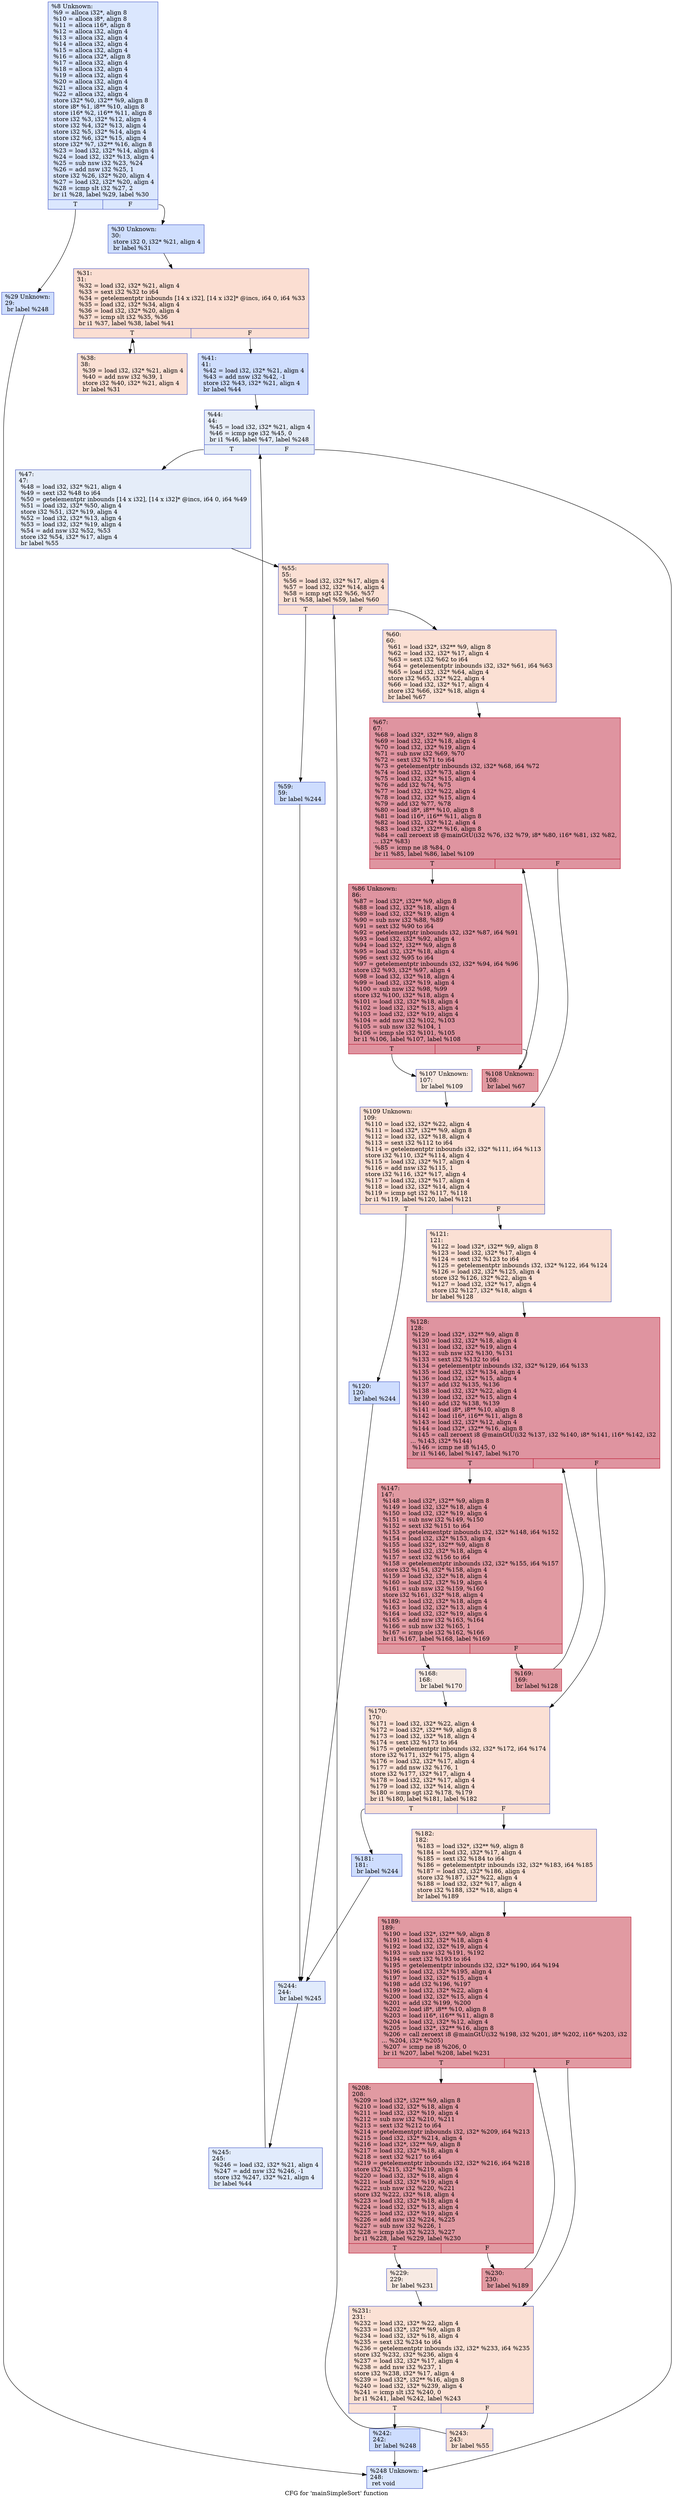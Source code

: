 digraph "CFG for 'mainSimpleSort' function" {
	label="CFG for 'mainSimpleSort' function";

	Node0x55721d1ab6e0 [shape=record,color="#3d50c3ff", style=filled, fillcolor="#aec9fc70",label="{%8 Unknown:\l  %9 = alloca i32*, align 8\l  %10 = alloca i8*, align 8\l  %11 = alloca i16*, align 8\l  %12 = alloca i32, align 4\l  %13 = alloca i32, align 4\l  %14 = alloca i32, align 4\l  %15 = alloca i32, align 4\l  %16 = alloca i32*, align 8\l  %17 = alloca i32, align 4\l  %18 = alloca i32, align 4\l  %19 = alloca i32, align 4\l  %20 = alloca i32, align 4\l  %21 = alloca i32, align 4\l  %22 = alloca i32, align 4\l  store i32* %0, i32** %9, align 8\l  store i8* %1, i8** %10, align 8\l  store i16* %2, i16** %11, align 8\l  store i32 %3, i32* %12, align 4\l  store i32 %4, i32* %13, align 4\l  store i32 %5, i32* %14, align 4\l  store i32 %6, i32* %15, align 4\l  store i32* %7, i32** %16, align 8\l  %23 = load i32, i32* %14, align 4\l  %24 = load i32, i32* %13, align 4\l  %25 = sub nsw i32 %23, %24\l  %26 = add nsw i32 %25, 1\l  store i32 %26, i32* %20, align 4\l  %27 = load i32, i32* %20, align 4\l  %28 = icmp slt i32 %27, 2\l  br i1 %28, label %29, label %30\l|{<s0>T|<s1>F}}"];
	Node0x55721d1ab6e0:s0 -> Node0x55721d1ab4f0;
	Node0x55721d1ab6e0:s1 -> Node0x55721d1ac560;
	Node0x55721d1ab4f0 [shape=record,color="#3d50c3ff", style=filled, fillcolor="#93b5fe70",label="{%29 Unknown:\l29:                                               \l  br label %248\l}"];
	Node0x55721d1ab4f0 -> Node0x55721d1ac660;
	Node0x55721d1ac560 [shape=record,color="#3d50c3ff", style=filled, fillcolor="#93b5fe70",label="{%30 Unknown:\l30:                                               \l  store i32 0, i32* %21, align 4\l  br label %31\l}"];
	Node0x55721d1ac560 -> Node0x55721d1ac7b0;
	Node0x55721d1ac7b0 [shape=record,color="#3d50c3ff", style=filled, fillcolor="#f7b59970",label="{%31:\l31:                                               \l  %32 = load i32, i32* %21, align 4\l  %33 = sext i32 %32 to i64\l  %34 = getelementptr inbounds [14 x i32], [14 x i32]* @incs, i64 0, i64 %33\l  %35 = load i32, i32* %34, align 4\l  %36 = load i32, i32* %20, align 4\l  %37 = icmp slt i32 %35, %36\l  br i1 %37, label %38, label %41\l|{<s0>T|<s1>F}}"];
	Node0x55721d1ac7b0:s0 -> Node0x55721d1acb80;
	Node0x55721d1ac7b0:s1 -> Node0x55721d1acbd0;
	Node0x55721d1acb80 [shape=record,color="#3d50c3ff", style=filled, fillcolor="#f7b99e70",label="{%38:\l38:                                               \l  %39 = load i32, i32* %21, align 4\l  %40 = add nsw i32 %39, 1\l  store i32 %40, i32* %21, align 4\l  br label %31\l}"];
	Node0x55721d1acb80 -> Node0x55721d1ac7b0;
	Node0x55721d1acbd0 [shape=record,color="#3d50c3ff", style=filled, fillcolor="#93b5fe70",label="{%41:\l41:                                               \l  %42 = load i32, i32* %21, align 4\l  %43 = add nsw i32 %42, -1\l  store i32 %43, i32* %21, align 4\l  br label %44\l}"];
	Node0x55721d1acbd0 -> Node0x55721d1ad060;
	Node0x55721d1ad060 [shape=record,color="#3d50c3ff", style=filled, fillcolor="#c7d7f070",label="{%44:\l44:                                               \l  %45 = load i32, i32* %21, align 4\l  %46 = icmp sge i32 %45, 0\l  br i1 %46, label %47, label %248\l|{<s0>T|<s1>F}}"];
	Node0x55721d1ad060:s0 -> Node0x55721d1ad220;
	Node0x55721d1ad060:s1 -> Node0x55721d1ac660;
	Node0x55721d1ad220 [shape=record,color="#3d50c3ff", style=filled, fillcolor="#c5d6f270",label="{%47:\l47:                                               \l  %48 = load i32, i32* %21, align 4\l  %49 = sext i32 %48 to i64\l  %50 = getelementptr inbounds [14 x i32], [14 x i32]* @incs, i64 0, i64 %49\l  %51 = load i32, i32* %50, align 4\l  store i32 %51, i32* %19, align 4\l  %52 = load i32, i32* %13, align 4\l  %53 = load i32, i32* %19, align 4\l  %54 = add nsw i32 %52, %53\l  store i32 %54, i32* %17, align 4\l  br label %55\l}"];
	Node0x55721d1ad220 -> Node0x55721d1b0400;
	Node0x55721d1b0400 [shape=record,color="#3d50c3ff", style=filled, fillcolor="#f7b99e70",label="{%55:\l55:                                               \l  %56 = load i32, i32* %17, align 4\l  %57 = load i32, i32* %14, align 4\l  %58 = icmp sgt i32 %56, %57\l  br i1 %58, label %59, label %60\l|{<s0>T|<s1>F}}"];
	Node0x55721d1b0400:s0 -> Node0x55721d1b0630;
	Node0x55721d1b0400:s1 -> Node0x55721d1b0680;
	Node0x55721d1b0630 [shape=record,color="#3d50c3ff", style=filled, fillcolor="#8fb1fe70",label="{%59:\l59:                                               \l  br label %244\l}"];
	Node0x55721d1b0630 -> Node0x55721d1b0780;
	Node0x55721d1b0680 [shape=record,color="#3d50c3ff", style=filled, fillcolor="#f7b99e70",label="{%60:\l60:                                               \l  %61 = load i32*, i32** %9, align 8\l  %62 = load i32, i32* %17, align 4\l  %63 = sext i32 %62 to i64\l  %64 = getelementptr inbounds i32, i32* %61, i64 %63\l  %65 = load i32, i32* %64, align 4\l  store i32 %65, i32* %22, align 4\l  %66 = load i32, i32* %17, align 4\l  store i32 %66, i32* %18, align 4\l  br label %67\l}"];
	Node0x55721d1b0680 -> Node0x55721d1b0c30;
	Node0x55721d1b0c30 [shape=record,color="#b70d28ff", style=filled, fillcolor="#b70d2870",label="{%67:\l67:                                               \l  %68 = load i32*, i32** %9, align 8\l  %69 = load i32, i32* %18, align 4\l  %70 = load i32, i32* %19, align 4\l  %71 = sub nsw i32 %69, %70\l  %72 = sext i32 %71 to i64\l  %73 = getelementptr inbounds i32, i32* %68, i64 %72\l  %74 = load i32, i32* %73, align 4\l  %75 = load i32, i32* %15, align 4\l  %76 = add i32 %74, %75\l  %77 = load i32, i32* %22, align 4\l  %78 = load i32, i32* %15, align 4\l  %79 = add i32 %77, %78\l  %80 = load i8*, i8** %10, align 8\l  %81 = load i16*, i16** %11, align 8\l  %82 = load i32, i32* %12, align 4\l  %83 = load i32*, i32** %16, align 8\l  %84 = call zeroext i8 @mainGtU(i32 %76, i32 %79, i8* %80, i16* %81, i32 %82,\l... i32* %83)\l  %85 = icmp ne i8 %84, 0\l  br i1 %85, label %86, label %109\l|{<s0>T|<s1>F}}"];
	Node0x55721d1b0c30:s0 -> Node0x55721ce4f9a0;
	Node0x55721d1b0c30:s1 -> Node0x55721ce4f9f0;
	Node0x55721ce4f9a0 [shape=record,color="#b70d28ff", style=filled, fillcolor="#b70d2870",label="{%86 Unknown:\l86:                                               \l  %87 = load i32*, i32** %9, align 8\l  %88 = load i32, i32* %18, align 4\l  %89 = load i32, i32* %19, align 4\l  %90 = sub nsw i32 %88, %89\l  %91 = sext i32 %90 to i64\l  %92 = getelementptr inbounds i32, i32* %87, i64 %91\l  %93 = load i32, i32* %92, align 4\l  %94 = load i32*, i32** %9, align 8\l  %95 = load i32, i32* %18, align 4\l  %96 = sext i32 %95 to i64\l  %97 = getelementptr inbounds i32, i32* %94, i64 %96\l  store i32 %93, i32* %97, align 4\l  %98 = load i32, i32* %18, align 4\l  %99 = load i32, i32* %19, align 4\l  %100 = sub nsw i32 %98, %99\l  store i32 %100, i32* %18, align 4\l  %101 = load i32, i32* %18, align 4\l  %102 = load i32, i32* %13, align 4\l  %103 = load i32, i32* %19, align 4\l  %104 = add nsw i32 %102, %103\l  %105 = sub nsw i32 %104, 1\l  %106 = icmp sle i32 %101, %105\l  br i1 %106, label %107, label %108\l|{<s0>T|<s1>F}}"];
	Node0x55721ce4f9a0:s0 -> Node0x55721ce505d0;
	Node0x55721ce4f9a0:s1 -> Node0x55721ce50620;
	Node0x55721ce505d0 [shape=record,color="#3d50c3ff", style=filled, fillcolor="#efcebd70",label="{%107 Unknown:\l107:                                              \l  br label %109\l}"];
	Node0x55721ce505d0 -> Node0x55721ce4f9f0;
	Node0x55721ce50620 [shape=record,color="#b70d28ff", style=filled, fillcolor="#bb1b2c70",label="{%108 Unknown:\l108:                                              \l  br label %67\l}"];
	Node0x55721ce50620 -> Node0x55721d1b0c30;
	Node0x55721ce4f9f0 [shape=record,color="#3d50c3ff", style=filled, fillcolor="#f7b99e70",label="{%109 Unknown:\l109:                                              \l  %110 = load i32, i32* %22, align 4\l  %111 = load i32*, i32** %9, align 8\l  %112 = load i32, i32* %18, align 4\l  %113 = sext i32 %112 to i64\l  %114 = getelementptr inbounds i32, i32* %111, i64 %113\l  store i32 %110, i32* %114, align 4\l  %115 = load i32, i32* %17, align 4\l  %116 = add nsw i32 %115, 1\l  store i32 %116, i32* %17, align 4\l  %117 = load i32, i32* %17, align 4\l  %118 = load i32, i32* %14, align 4\l  %119 = icmp sgt i32 %117, %118\l  br i1 %119, label %120, label %121\l|{<s0>T|<s1>F}}"];
	Node0x55721ce4f9f0:s0 -> Node0x55721d1b3bb0;
	Node0x55721ce4f9f0:s1 -> Node0x55721d1b3c00;
	Node0x55721d1b3bb0 [shape=record,color="#3d50c3ff", style=filled, fillcolor="#8fb1fe70",label="{%120:\l120:                                              \l  br label %244\l}"];
	Node0x55721d1b3bb0 -> Node0x55721d1b0780;
	Node0x55721d1b3c00 [shape=record,color="#3d50c3ff", style=filled, fillcolor="#f7b99e70",label="{%121:\l121:                                              \l  %122 = load i32*, i32** %9, align 8\l  %123 = load i32, i32* %17, align 4\l  %124 = sext i32 %123 to i64\l  %125 = getelementptr inbounds i32, i32* %122, i64 %124\l  %126 = load i32, i32* %125, align 4\l  store i32 %126, i32* %22, align 4\l  %127 = load i32, i32* %17, align 4\l  store i32 %127, i32* %18, align 4\l  br label %128\l}"];
	Node0x55721d1b3c00 -> Node0x55721d1b4160;
	Node0x55721d1b4160 [shape=record,color="#b70d28ff", style=filled, fillcolor="#b70d2870",label="{%128:\l128:                                              \l  %129 = load i32*, i32** %9, align 8\l  %130 = load i32, i32* %18, align 4\l  %131 = load i32, i32* %19, align 4\l  %132 = sub nsw i32 %130, %131\l  %133 = sext i32 %132 to i64\l  %134 = getelementptr inbounds i32, i32* %129, i64 %133\l  %135 = load i32, i32* %134, align 4\l  %136 = load i32, i32* %15, align 4\l  %137 = add i32 %135, %136\l  %138 = load i32, i32* %22, align 4\l  %139 = load i32, i32* %15, align 4\l  %140 = add i32 %138, %139\l  %141 = load i8*, i8** %10, align 8\l  %142 = load i16*, i16** %11, align 8\l  %143 = load i32, i32* %12, align 4\l  %144 = load i32*, i32** %16, align 8\l  %145 = call zeroext i8 @mainGtU(i32 %137, i32 %140, i8* %141, i16* %142, i32\l... %143, i32* %144)\l  %146 = icmp ne i8 %145, 0\l  br i1 %146, label %147, label %170\l|{<s0>T|<s1>F}}"];
	Node0x55721d1b4160:s0 -> Node0x55721d1b53e0;
	Node0x55721d1b4160:s1 -> Node0x55721d1b5430;
	Node0x55721d1b53e0 [shape=record,color="#b70d28ff", style=filled, fillcolor="#bb1b2c70",label="{%147:\l147:                                              \l  %148 = load i32*, i32** %9, align 8\l  %149 = load i32, i32* %18, align 4\l  %150 = load i32, i32* %19, align 4\l  %151 = sub nsw i32 %149, %150\l  %152 = sext i32 %151 to i64\l  %153 = getelementptr inbounds i32, i32* %148, i64 %152\l  %154 = load i32, i32* %153, align 4\l  %155 = load i32*, i32** %9, align 8\l  %156 = load i32, i32* %18, align 4\l  %157 = sext i32 %156 to i64\l  %158 = getelementptr inbounds i32, i32* %155, i64 %157\l  store i32 %154, i32* %158, align 4\l  %159 = load i32, i32* %18, align 4\l  %160 = load i32, i32* %19, align 4\l  %161 = sub nsw i32 %159, %160\l  store i32 %161, i32* %18, align 4\l  %162 = load i32, i32* %18, align 4\l  %163 = load i32, i32* %13, align 4\l  %164 = load i32, i32* %19, align 4\l  %165 = add nsw i32 %163, %164\l  %166 = sub nsw i32 %165, 1\l  %167 = icmp sle i32 %162, %166\l  br i1 %167, label %168, label %169\l|{<s0>T|<s1>F}}"];
	Node0x55721d1b53e0:s0 -> Node0x55721d1b6010;
	Node0x55721d1b53e0:s1 -> Node0x55721d1b6060;
	Node0x55721d1b6010 [shape=record,color="#3d50c3ff", style=filled, fillcolor="#eed0c070",label="{%168:\l168:                                              \l  br label %170\l}"];
	Node0x55721d1b6010 -> Node0x55721d1b5430;
	Node0x55721d1b6060 [shape=record,color="#b70d28ff", style=filled, fillcolor="#bb1b2c70",label="{%169:\l169:                                              \l  br label %128\l}"];
	Node0x55721d1b6060 -> Node0x55721d1b4160;
	Node0x55721d1b5430 [shape=record,color="#3d50c3ff", style=filled, fillcolor="#f7b99e70",label="{%170:\l170:                                              \l  %171 = load i32, i32* %22, align 4\l  %172 = load i32*, i32** %9, align 8\l  %173 = load i32, i32* %18, align 4\l  %174 = sext i32 %173 to i64\l  %175 = getelementptr inbounds i32, i32* %172, i64 %174\l  store i32 %171, i32* %175, align 4\l  %176 = load i32, i32* %17, align 4\l  %177 = add nsw i32 %176, 1\l  store i32 %177, i32* %17, align 4\l  %178 = load i32, i32* %17, align 4\l  %179 = load i32, i32* %14, align 4\l  %180 = icmp sgt i32 %178, %179\l  br i1 %180, label %181, label %182\l|{<s0>T|<s1>F}}"];
	Node0x55721d1b5430:s0 -> Node0x55721d1b6830;
	Node0x55721d1b5430:s1 -> Node0x55721d1b6880;
	Node0x55721d1b6830 [shape=record,color="#3d50c3ff", style=filled, fillcolor="#8fb1fe70",label="{%181:\l181:                                              \l  br label %244\l}"];
	Node0x55721d1b6830 -> Node0x55721d1b0780;
	Node0x55721d1b6880 [shape=record,color="#3d50c3ff", style=filled, fillcolor="#f7bca170",label="{%182:\l182:                                              \l  %183 = load i32*, i32** %9, align 8\l  %184 = load i32, i32* %17, align 4\l  %185 = sext i32 %184 to i64\l  %186 = getelementptr inbounds i32, i32* %183, i64 %185\l  %187 = load i32, i32* %186, align 4\l  store i32 %187, i32* %22, align 4\l  %188 = load i32, i32* %17, align 4\l  store i32 %188, i32* %18, align 4\l  br label %189\l}"];
	Node0x55721d1b6880 -> Node0x55721d1b6de0;
	Node0x55721d1b6de0 [shape=record,color="#b70d28ff", style=filled, fillcolor="#bb1b2c70",label="{%189:\l189:                                              \l  %190 = load i32*, i32** %9, align 8\l  %191 = load i32, i32* %18, align 4\l  %192 = load i32, i32* %19, align 4\l  %193 = sub nsw i32 %191, %192\l  %194 = sext i32 %193 to i64\l  %195 = getelementptr inbounds i32, i32* %190, i64 %194\l  %196 = load i32, i32* %195, align 4\l  %197 = load i32, i32* %15, align 4\l  %198 = add i32 %196, %197\l  %199 = load i32, i32* %22, align 4\l  %200 = load i32, i32* %15, align 4\l  %201 = add i32 %199, %200\l  %202 = load i8*, i8** %10, align 8\l  %203 = load i16*, i16** %11, align 8\l  %204 = load i32, i32* %12, align 4\l  %205 = load i32*, i32** %16, align 8\l  %206 = call zeroext i8 @mainGtU(i32 %198, i32 %201, i8* %202, i16* %203, i32\l... %204, i32* %205)\l  %207 = icmp ne i8 %206, 0\l  br i1 %207, label %208, label %231\l|{<s0>T|<s1>F}}"];
	Node0x55721d1b6de0:s0 -> Node0x55721d1b7850;
	Node0x55721d1b6de0:s1 -> Node0x55721d1b78a0;
	Node0x55721d1b7850 [shape=record,color="#b70d28ff", style=filled, fillcolor="#bb1b2c70",label="{%208:\l208:                                              \l  %209 = load i32*, i32** %9, align 8\l  %210 = load i32, i32* %18, align 4\l  %211 = load i32, i32* %19, align 4\l  %212 = sub nsw i32 %210, %211\l  %213 = sext i32 %212 to i64\l  %214 = getelementptr inbounds i32, i32* %209, i64 %213\l  %215 = load i32, i32* %214, align 4\l  %216 = load i32*, i32** %9, align 8\l  %217 = load i32, i32* %18, align 4\l  %218 = sext i32 %217 to i64\l  %219 = getelementptr inbounds i32, i32* %216, i64 %218\l  store i32 %215, i32* %219, align 4\l  %220 = load i32, i32* %18, align 4\l  %221 = load i32, i32* %19, align 4\l  %222 = sub nsw i32 %220, %221\l  store i32 %222, i32* %18, align 4\l  %223 = load i32, i32* %18, align 4\l  %224 = load i32, i32* %13, align 4\l  %225 = load i32, i32* %19, align 4\l  %226 = add nsw i32 %224, %225\l  %227 = sub nsw i32 %226, 1\l  %228 = icmp sle i32 %223, %227\l  br i1 %228, label %229, label %230\l|{<s0>T|<s1>F}}"];
	Node0x55721d1b7850:s0 -> Node0x55721d1b8480;
	Node0x55721d1b7850:s1 -> Node0x55721d1b84d0;
	Node0x55721d1b8480 [shape=record,color="#3d50c3ff", style=filled, fillcolor="#eed0c070",label="{%229:\l229:                                              \l  br label %231\l}"];
	Node0x55721d1b8480 -> Node0x55721d1b78a0;
	Node0x55721d1b84d0 [shape=record,color="#b70d28ff", style=filled, fillcolor="#bb1b2c70",label="{%230:\l230:                                              \l  br label %189\l}"];
	Node0x55721d1b84d0 -> Node0x55721d1b6de0;
	Node0x55721d1b78a0 [shape=record,color="#3d50c3ff", style=filled, fillcolor="#f7bca170",label="{%231:\l231:                                              \l  %232 = load i32, i32* %22, align 4\l  %233 = load i32*, i32** %9, align 8\l  %234 = load i32, i32* %18, align 4\l  %235 = sext i32 %234 to i64\l  %236 = getelementptr inbounds i32, i32* %233, i64 %235\l  store i32 %232, i32* %236, align 4\l  %237 = load i32, i32* %17, align 4\l  %238 = add nsw i32 %237, 1\l  store i32 %238, i32* %17, align 4\l  %239 = load i32*, i32** %16, align 8\l  %240 = load i32, i32* %239, align 4\l  %241 = icmp slt i32 %240, 0\l  br i1 %241, label %242, label %243\l|{<s0>T|<s1>F}}"];
	Node0x55721d1b78a0:s0 -> Node0x55721d1b8ca0;
	Node0x55721d1b78a0:s1 -> Node0x55721d1b8cf0;
	Node0x55721d1b8ca0 [shape=record,color="#3d50c3ff", style=filled, fillcolor="#8fb1fe70",label="{%242:\l242:                                              \l  br label %248\l}"];
	Node0x55721d1b8ca0 -> Node0x55721d1ac660;
	Node0x55721d1b8cf0 [shape=record,color="#3d50c3ff", style=filled, fillcolor="#f7bca170",label="{%243:\l243:                                              \l  br label %55\l}"];
	Node0x55721d1b8cf0 -> Node0x55721d1b0400;
	Node0x55721d1b0780 [shape=record,color="#3d50c3ff", style=filled, fillcolor="#bbd1f870",label="{%244:\l244:                                              \l  br label %245\l}"];
	Node0x55721d1b0780 -> Node0x55721d1b8ed0;
	Node0x55721d1b8ed0 [shape=record,color="#3d50c3ff", style=filled, fillcolor="#bbd1f870",label="{%245:\l245:                                              \l  %246 = load i32, i32* %21, align 4\l  %247 = add nsw i32 %246, -1\l  store i32 %247, i32* %21, align 4\l  br label %44\l}"];
	Node0x55721d1b8ed0 -> Node0x55721d1ad060;
	Node0x55721d1ac660 [shape=record,color="#3d50c3ff", style=filled, fillcolor="#aec9fc70",label="{%248 Unknown:\l248:                                              \l  ret void\l}"];
}
